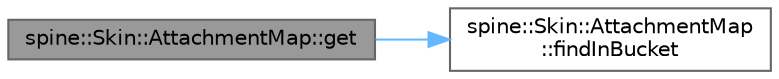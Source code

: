 digraph "spine::Skin::AttachmentMap::get"
{
 // LATEX_PDF_SIZE
  bgcolor="transparent";
  edge [fontname=Helvetica,fontsize=10,labelfontname=Helvetica,labelfontsize=10];
  node [fontname=Helvetica,fontsize=10,shape=box,height=0.2,width=0.4];
  rankdir="LR";
  Node1 [id="Node000001",label="spine::Skin::AttachmentMap::get",height=0.2,width=0.4,color="gray40", fillcolor="grey60", style="filled", fontcolor="black",tooltip=" "];
  Node1 -> Node2 [id="edge1_Node000001_Node000002",color="steelblue1",style="solid",tooltip=" "];
  Node2 [id="Node000002",label="spine::Skin::AttachmentMap\l::findInBucket",height=0.2,width=0.4,color="grey40", fillcolor="white", style="filled",URL="$classspine_1_1_skin_1_1_attachment_map.html#ae445de4e7b9fe4393f25861d71891d5a",tooltip=" "];
}
